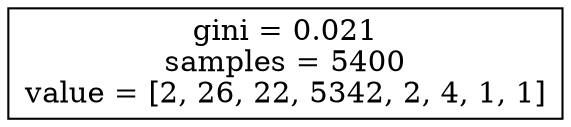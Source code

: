 digraph Tree {
node [shape=box] ;
0 [label="gini = 0.021\nsamples = 5400\nvalue = [2, 26, 22, 5342, 2, 4, 1, 1]"] ;
}